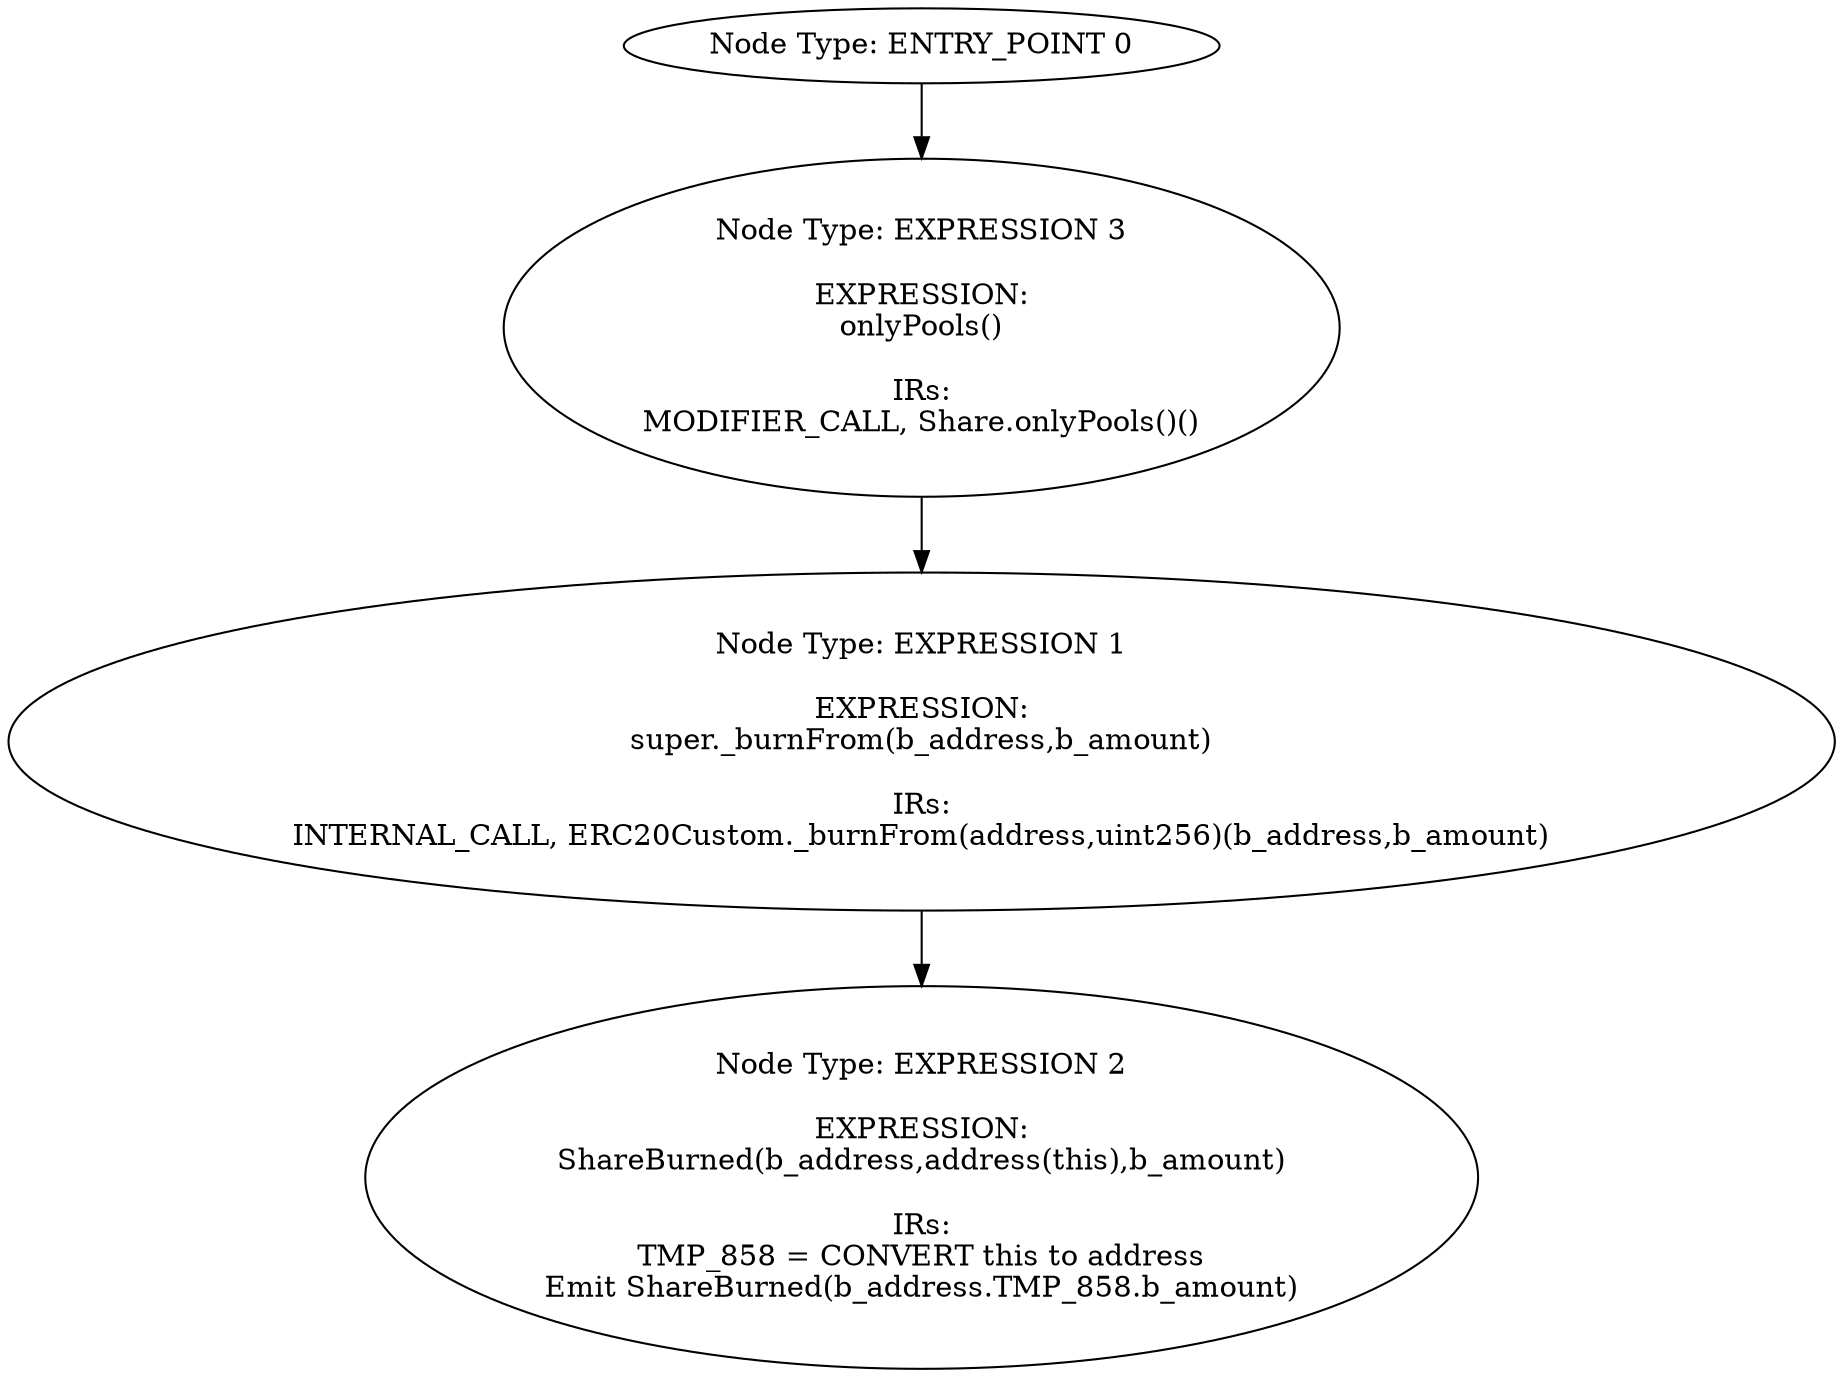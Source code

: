digraph{
0[label="Node Type: ENTRY_POINT 0
"];
0->3;
1[label="Node Type: EXPRESSION 1

EXPRESSION:
super._burnFrom(b_address,b_amount)

IRs:
INTERNAL_CALL, ERC20Custom._burnFrom(address,uint256)(b_address,b_amount)"];
1->2;
2[label="Node Type: EXPRESSION 2

EXPRESSION:
ShareBurned(b_address,address(this),b_amount)

IRs:
TMP_858 = CONVERT this to address
Emit ShareBurned(b_address.TMP_858.b_amount)"];
3[label="Node Type: EXPRESSION 3

EXPRESSION:
onlyPools()

IRs:
MODIFIER_CALL, Share.onlyPools()()"];
3->1;
}
